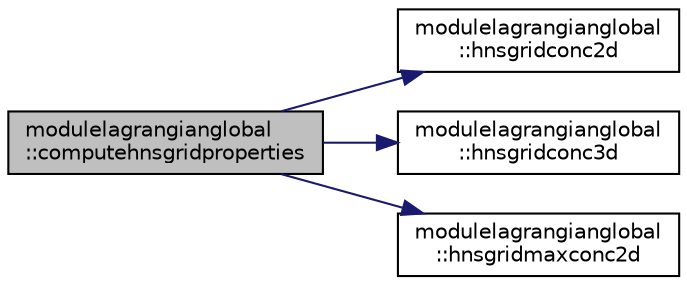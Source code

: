 digraph "modulelagrangianglobal::computehnsgridproperties"
{
 // LATEX_PDF_SIZE
  edge [fontname="Helvetica",fontsize="10",labelfontname="Helvetica",labelfontsize="10"];
  node [fontname="Helvetica",fontsize="10",shape=record];
  rankdir="LR";
  Node1 [label="modulelagrangianglobal\l::computehnsgridproperties",height=0.2,width=0.4,color="black", fillcolor="grey75", style="filled", fontcolor="black",tooltip=" "];
  Node1 -> Node2 [color="midnightblue",fontsize="10",style="solid",fontname="Helvetica"];
  Node2 [label="modulelagrangianglobal\l::hnsgridconc2d",height=0.2,width=0.4,color="black", fillcolor="white", style="filled",URL="$namespacemodulelagrangianglobal.html#aebb9bea8e1ba0060251e687c3050561e",tooltip=" "];
  Node1 -> Node3 [color="midnightblue",fontsize="10",style="solid",fontname="Helvetica"];
  Node3 [label="modulelagrangianglobal\l::hnsgridconc3d",height=0.2,width=0.4,color="black", fillcolor="white", style="filled",URL="$namespacemodulelagrangianglobal.html#a8c236ab2fa5219dffb9444c1ed075d48",tooltip=" "];
  Node1 -> Node4 [color="midnightblue",fontsize="10",style="solid",fontname="Helvetica"];
  Node4 [label="modulelagrangianglobal\l::hnsgridmaxconc2d",height=0.2,width=0.4,color="black", fillcolor="white", style="filled",URL="$namespacemodulelagrangianglobal.html#ae8087b21cc2eb799dc6cc0ca8fca855a",tooltip=" "];
}
